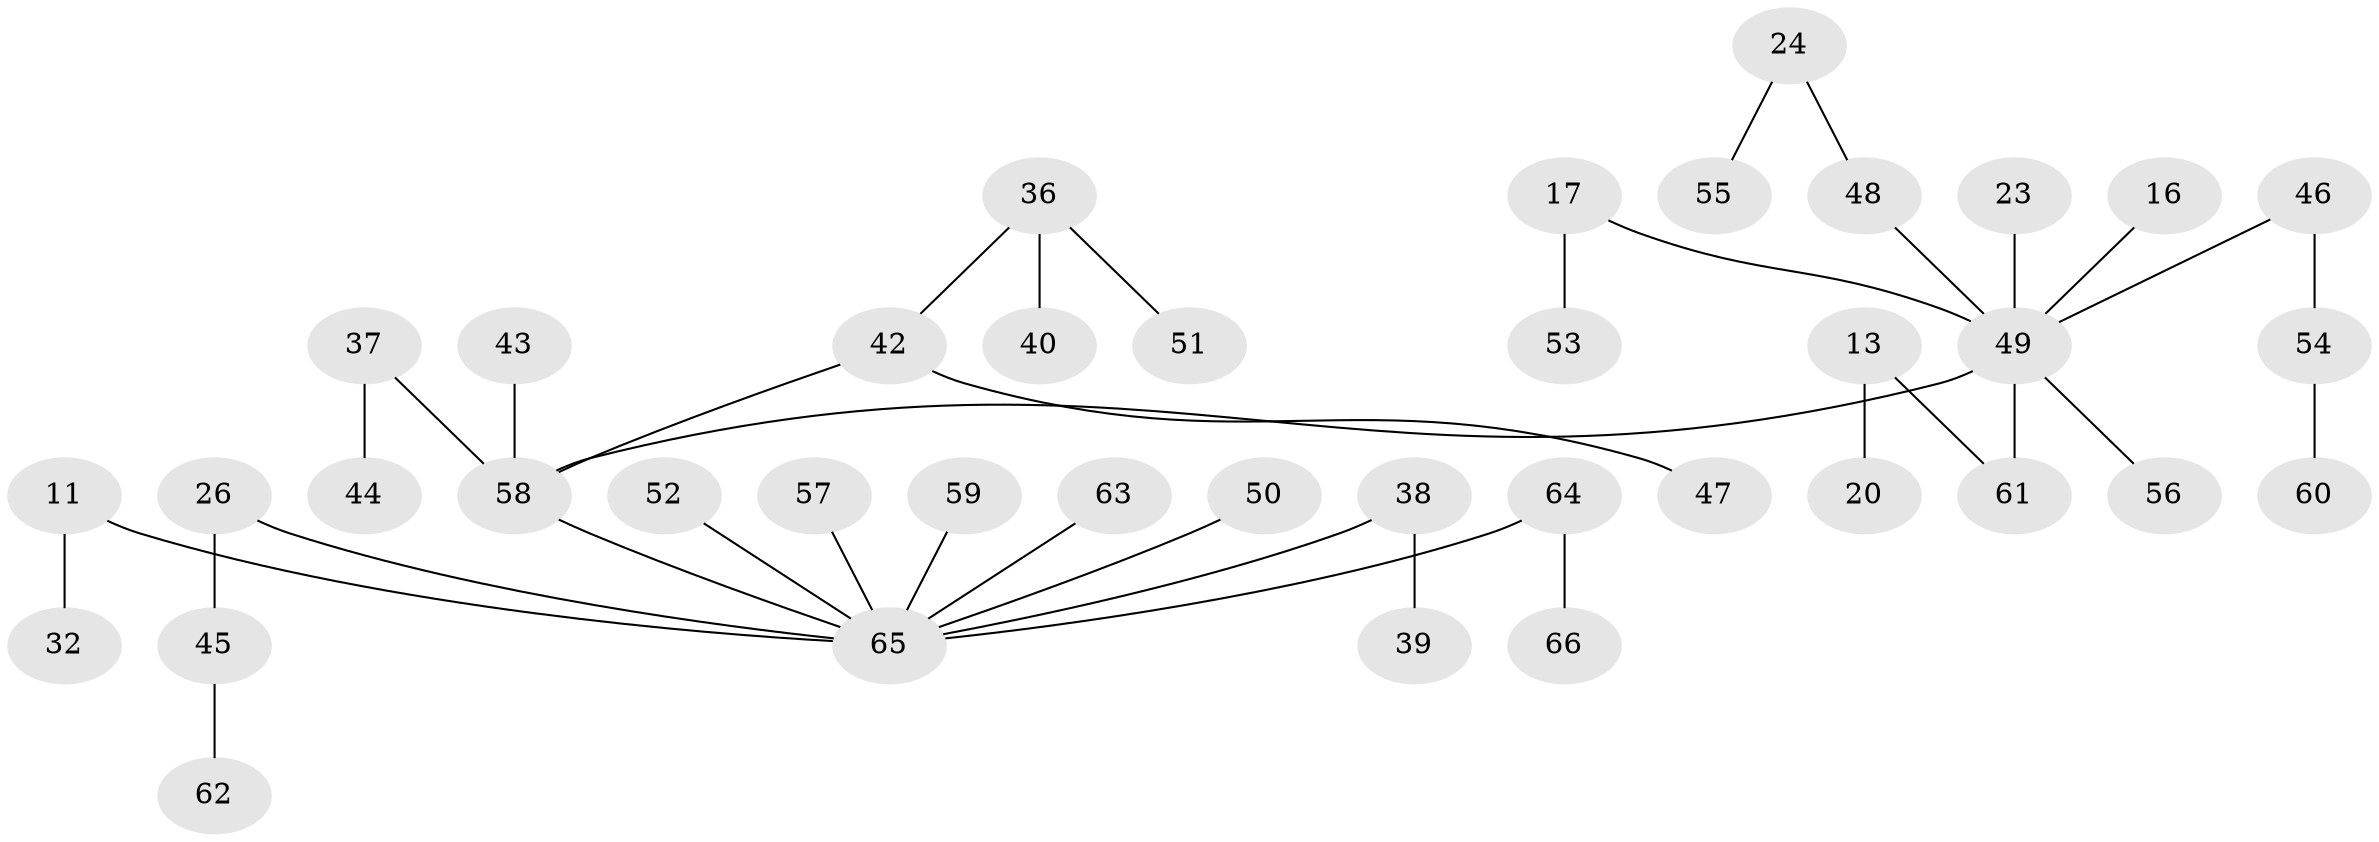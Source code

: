 // original degree distribution, {3: 0.13636363636363635, 5: 0.030303030303030304, 2: 0.3333333333333333, 1: 0.4393939393939394, 6: 0.030303030303030304, 4: 0.030303030303030304}
// Generated by graph-tools (version 1.1) at 2025/55/03/04/25 21:55:46]
// undirected, 39 vertices, 38 edges
graph export_dot {
graph [start="1"]
  node [color=gray90,style=filled];
  11;
  13;
  16;
  17;
  20;
  23;
  24;
  26;
  32;
  36;
  37;
  38;
  39;
  40;
  42 [super="+41"];
  43;
  44;
  45;
  46;
  47;
  48 [super="+18"];
  49 [super="+12+34"];
  50;
  51;
  52;
  53;
  54;
  55;
  56;
  57;
  58 [super="+10+22+19+27+6"];
  59;
  60;
  61 [super="+5"];
  62;
  63;
  64;
  65 [super="+35"];
  66;
  11 -- 32;
  11 -- 65;
  13 -- 20;
  13 -- 61;
  16 -- 49;
  17 -- 53;
  17 -- 49;
  23 -- 49;
  24 -- 55;
  24 -- 48;
  26 -- 45;
  26 -- 65;
  36 -- 40;
  36 -- 51;
  36 -- 42;
  37 -- 44;
  37 -- 58;
  38 -- 39;
  38 -- 65;
  42 -- 47;
  42 -- 58;
  43 -- 58;
  45 -- 62;
  46 -- 54;
  46 -- 49;
  48 -- 49;
  49 -- 61;
  49 -- 58;
  49 -- 56;
  50 -- 65;
  52 -- 65;
  54 -- 60;
  57 -- 65;
  58 -- 65;
  59 -- 65;
  63 -- 65;
  64 -- 66;
  64 -- 65;
}
